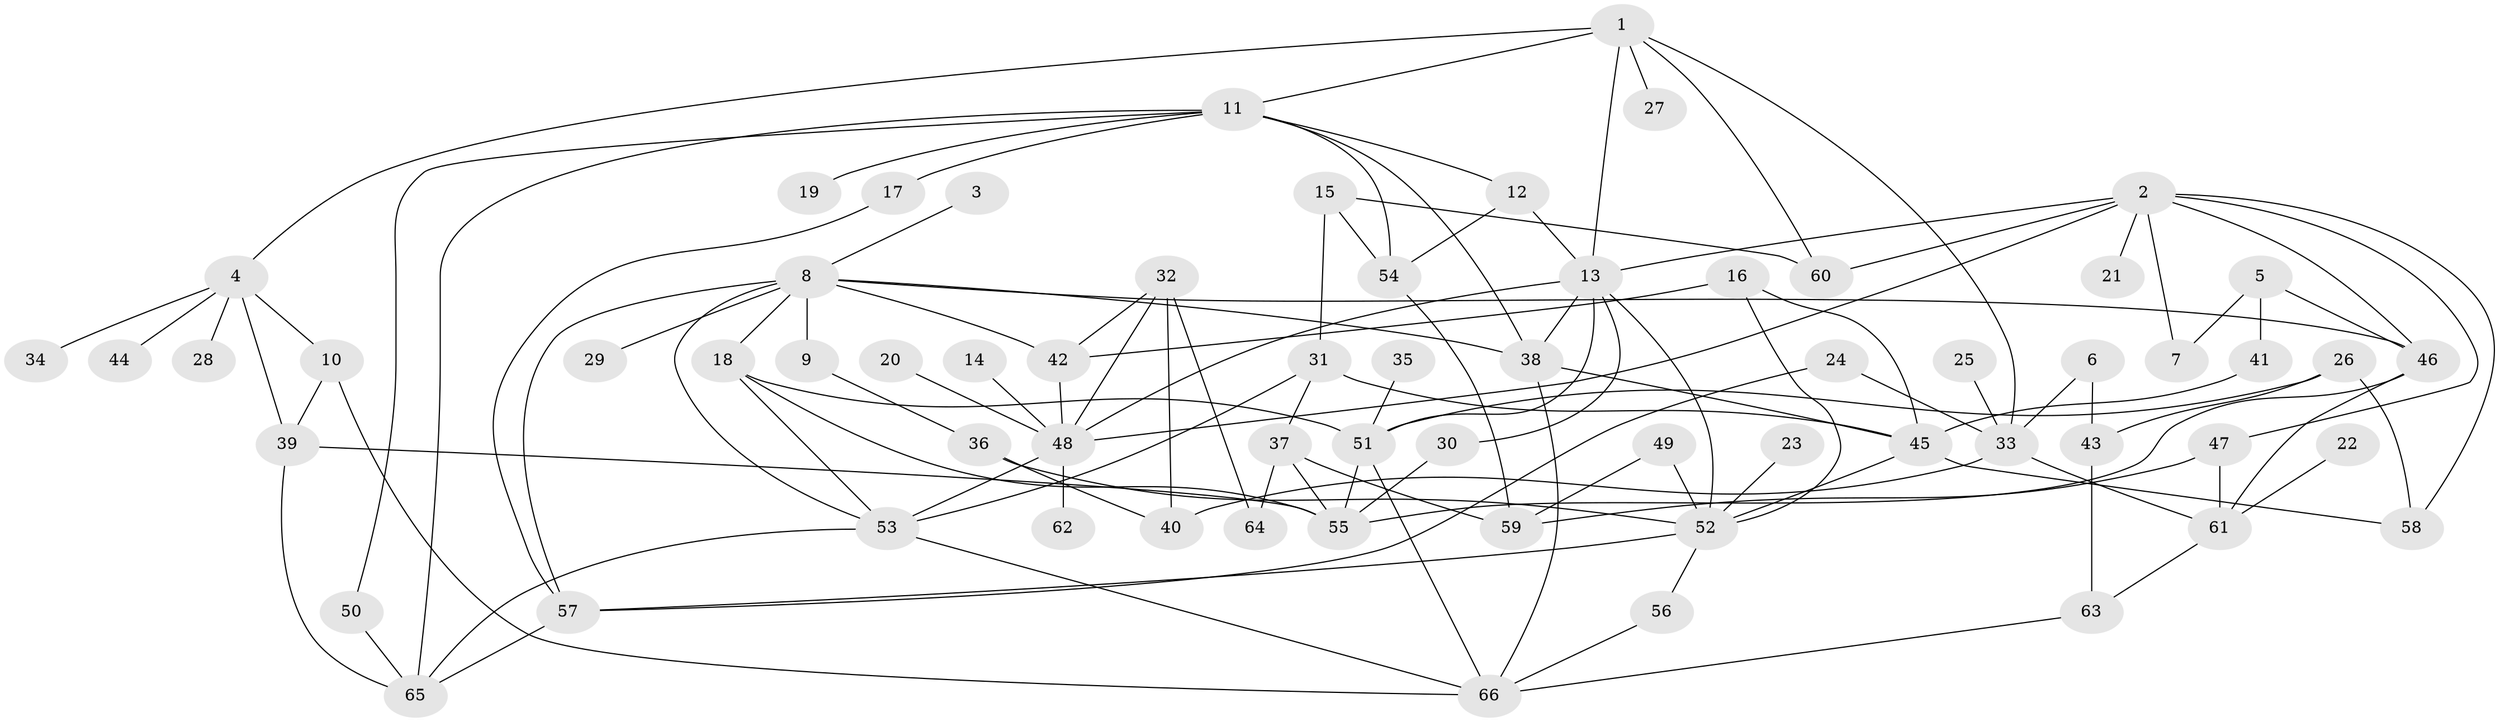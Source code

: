 // original degree distribution, {4: 0.13636363636363635, 8: 0.007575757575757576, 5: 0.07575757575757576, 7: 0.022727272727272728, 6: 0.015151515151515152, 3: 0.24242424242424243, 2: 0.3106060606060606, 1: 0.1893939393939394}
// Generated by graph-tools (version 1.1) at 2025/49/03/09/25 03:49:25]
// undirected, 66 vertices, 115 edges
graph export_dot {
graph [start="1"]
  node [color=gray90,style=filled];
  1;
  2;
  3;
  4;
  5;
  6;
  7;
  8;
  9;
  10;
  11;
  12;
  13;
  14;
  15;
  16;
  17;
  18;
  19;
  20;
  21;
  22;
  23;
  24;
  25;
  26;
  27;
  28;
  29;
  30;
  31;
  32;
  33;
  34;
  35;
  36;
  37;
  38;
  39;
  40;
  41;
  42;
  43;
  44;
  45;
  46;
  47;
  48;
  49;
  50;
  51;
  52;
  53;
  54;
  55;
  56;
  57;
  58;
  59;
  60;
  61;
  62;
  63;
  64;
  65;
  66;
  1 -- 4 [weight=1.0];
  1 -- 11 [weight=1.0];
  1 -- 13 [weight=1.0];
  1 -- 27 [weight=1.0];
  1 -- 33 [weight=1.0];
  1 -- 60 [weight=1.0];
  2 -- 7 [weight=1.0];
  2 -- 13 [weight=1.0];
  2 -- 21 [weight=1.0];
  2 -- 46 [weight=1.0];
  2 -- 47 [weight=1.0];
  2 -- 48 [weight=1.0];
  2 -- 58 [weight=1.0];
  2 -- 60 [weight=1.0];
  3 -- 8 [weight=1.0];
  4 -- 10 [weight=1.0];
  4 -- 28 [weight=1.0];
  4 -- 34 [weight=1.0];
  4 -- 39 [weight=1.0];
  4 -- 44 [weight=1.0];
  5 -- 7 [weight=1.0];
  5 -- 41 [weight=1.0];
  5 -- 46 [weight=1.0];
  6 -- 33 [weight=1.0];
  6 -- 43 [weight=1.0];
  8 -- 9 [weight=1.0];
  8 -- 18 [weight=1.0];
  8 -- 29 [weight=1.0];
  8 -- 38 [weight=1.0];
  8 -- 42 [weight=1.0];
  8 -- 46 [weight=1.0];
  8 -- 53 [weight=1.0];
  8 -- 57 [weight=1.0];
  9 -- 36 [weight=1.0];
  10 -- 39 [weight=1.0];
  10 -- 66 [weight=1.0];
  11 -- 12 [weight=1.0];
  11 -- 17 [weight=1.0];
  11 -- 19 [weight=1.0];
  11 -- 38 [weight=1.0];
  11 -- 50 [weight=1.0];
  11 -- 54 [weight=1.0];
  11 -- 65 [weight=1.0];
  12 -- 13 [weight=1.0];
  12 -- 54 [weight=1.0];
  13 -- 30 [weight=1.0];
  13 -- 38 [weight=1.0];
  13 -- 48 [weight=2.0];
  13 -- 51 [weight=1.0];
  13 -- 52 [weight=1.0];
  14 -- 48 [weight=1.0];
  15 -- 31 [weight=1.0];
  15 -- 54 [weight=1.0];
  15 -- 60 [weight=1.0];
  16 -- 42 [weight=1.0];
  16 -- 45 [weight=1.0];
  16 -- 52 [weight=1.0];
  17 -- 57 [weight=1.0];
  18 -- 51 [weight=1.0];
  18 -- 53 [weight=1.0];
  18 -- 55 [weight=1.0];
  20 -- 48 [weight=1.0];
  22 -- 61 [weight=1.0];
  23 -- 52 [weight=1.0];
  24 -- 33 [weight=1.0];
  24 -- 57 [weight=1.0];
  25 -- 33 [weight=1.0];
  26 -- 43 [weight=1.0];
  26 -- 51 [weight=1.0];
  26 -- 58 [weight=1.0];
  30 -- 55 [weight=1.0];
  31 -- 37 [weight=1.0];
  31 -- 45 [weight=1.0];
  31 -- 53 [weight=1.0];
  32 -- 40 [weight=1.0];
  32 -- 42 [weight=1.0];
  32 -- 48 [weight=1.0];
  32 -- 64 [weight=1.0];
  33 -- 40 [weight=1.0];
  33 -- 61 [weight=1.0];
  35 -- 51 [weight=1.0];
  36 -- 40 [weight=1.0];
  36 -- 52 [weight=1.0];
  37 -- 55 [weight=1.0];
  37 -- 59 [weight=1.0];
  37 -- 64 [weight=1.0];
  38 -- 45 [weight=1.0];
  38 -- 66 [weight=1.0];
  39 -- 55 [weight=1.0];
  39 -- 65 [weight=1.0];
  41 -- 45 [weight=1.0];
  42 -- 48 [weight=1.0];
  43 -- 63 [weight=1.0];
  45 -- 52 [weight=1.0];
  45 -- 58 [weight=1.0];
  46 -- 55 [weight=1.0];
  46 -- 61 [weight=1.0];
  47 -- 59 [weight=1.0];
  47 -- 61 [weight=1.0];
  48 -- 53 [weight=1.0];
  48 -- 62 [weight=1.0];
  49 -- 52 [weight=1.0];
  49 -- 59 [weight=1.0];
  50 -- 65 [weight=1.0];
  51 -- 55 [weight=1.0];
  51 -- 66 [weight=1.0];
  52 -- 56 [weight=1.0];
  52 -- 57 [weight=1.0];
  53 -- 65 [weight=1.0];
  53 -- 66 [weight=1.0];
  54 -- 59 [weight=1.0];
  56 -- 66 [weight=1.0];
  57 -- 65 [weight=1.0];
  61 -- 63 [weight=1.0];
  63 -- 66 [weight=1.0];
}
